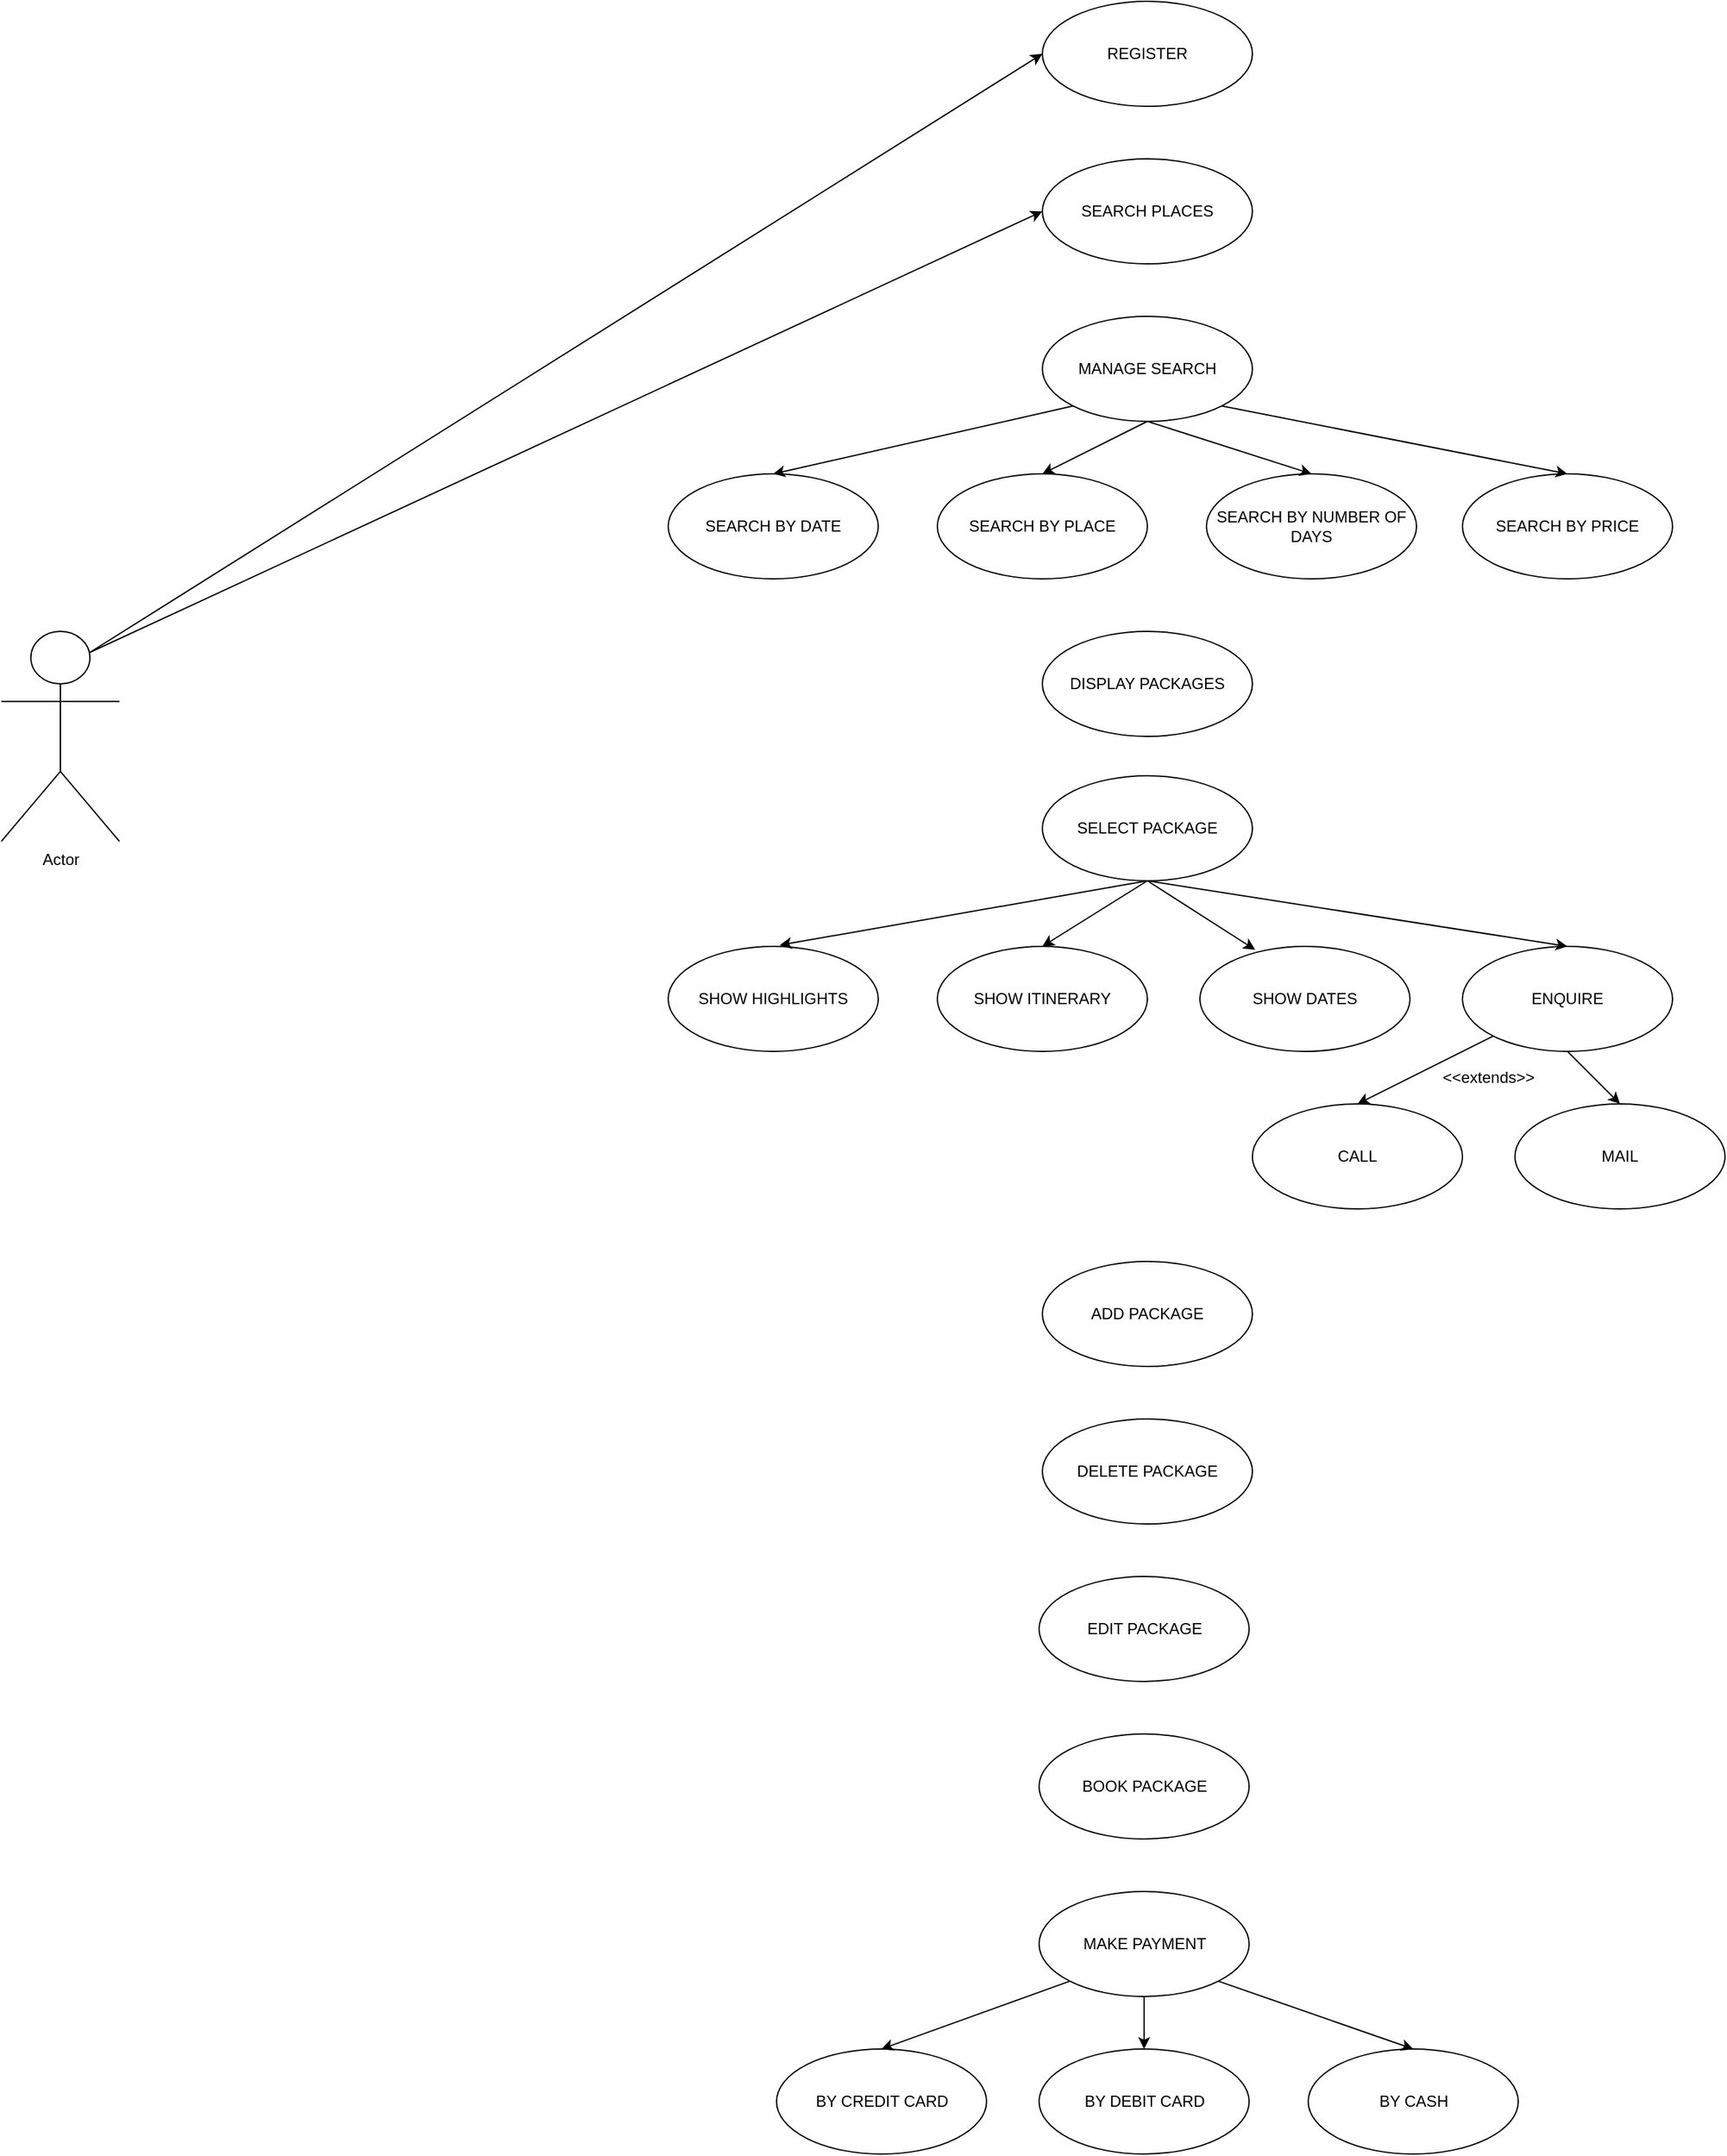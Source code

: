 <mxfile version="11.3.0" type="device" pages="1"><diagram id="cP-NqxEDBnYBOTIp1Vww" name="Page-1"><mxGraphModel dx="3066" dy="866" grid="1" gridSize="10" guides="1" tooltips="1" connect="1" arrows="1" fold="1" page="1" pageScale="1" pageWidth="850" pageHeight="1100" math="0" shadow="0"><root><mxCell id="0"/><mxCell id="1" parent="0"/><mxCell id="L6kvhbwWSRU6DlyMlotD-1" value="REGISTER" style="ellipse;whiteSpace=wrap;html=1;" parent="1" vertex="1"><mxGeometry x="320" y="40" width="160" height="80" as="geometry"/></mxCell><mxCell id="L6kvhbwWSRU6DlyMlotD-2" value="SEARCH BY DATE" style="ellipse;whiteSpace=wrap;html=1;" parent="1" vertex="1"><mxGeometry x="35" y="400" width="160" height="80" as="geometry"/></mxCell><mxCell id="L6kvhbwWSRU6DlyMlotD-3" value="MANAGE SEARCH" style="ellipse;whiteSpace=wrap;html=1;" parent="1" vertex="1"><mxGeometry x="320" y="280" width="160" height="80" as="geometry"/></mxCell><mxCell id="L6kvhbwWSRU6DlyMlotD-4" value="SEARCH PLACES" style="ellipse;whiteSpace=wrap;html=1;" parent="1" vertex="1"><mxGeometry x="320" y="160" width="160" height="80" as="geometry"/></mxCell><mxCell id="L6kvhbwWSRU6DlyMlotD-5" value="DISPLAY PACKAGES" style="ellipse;whiteSpace=wrap;html=1;" parent="1" vertex="1"><mxGeometry x="320" y="520" width="160" height="80" as="geometry"/></mxCell><mxCell id="L6kvhbwWSRU6DlyMlotD-6" value="SEARCH BY PRICE" style="ellipse;whiteSpace=wrap;html=1;" parent="1" vertex="1"><mxGeometry x="640" y="400" width="160" height="80" as="geometry"/></mxCell><mxCell id="L6kvhbwWSRU6DlyMlotD-7" value="SEARCH BY NUMBER OF DAYS" style="ellipse;whiteSpace=wrap;html=1;" parent="1" vertex="1"><mxGeometry x="445" y="400" width="160" height="80" as="geometry"/></mxCell><mxCell id="L6kvhbwWSRU6DlyMlotD-8" value="SEARCH BY PLACE" style="ellipse;whiteSpace=wrap;html=1;" parent="1" vertex="1"><mxGeometry x="240" y="400" width="160" height="80" as="geometry"/></mxCell><mxCell id="L6kvhbwWSRU6DlyMlotD-9" value="SELECT PACKAGE" style="ellipse;whiteSpace=wrap;html=1;" parent="1" vertex="1"><mxGeometry x="320" y="630" width="160" height="80" as="geometry"/></mxCell><mxCell id="L6kvhbwWSRU6DlyMlotD-10" value="SHOW DATES" style="ellipse;whiteSpace=wrap;html=1;" parent="1" vertex="1"><mxGeometry x="440" y="760" width="160" height="80" as="geometry"/></mxCell><mxCell id="L6kvhbwWSRU6DlyMlotD-11" value="SHOW ITINERARY" style="ellipse;whiteSpace=wrap;html=1;" parent="1" vertex="1"><mxGeometry x="240" y="760" width="160" height="80" as="geometry"/></mxCell><mxCell id="L6kvhbwWSRU6DlyMlotD-12" value="SHOW HIGHLIGHTS" style="ellipse;whiteSpace=wrap;html=1;" parent="1" vertex="1"><mxGeometry x="35" y="760" width="160" height="80" as="geometry"/></mxCell><mxCell id="L6kvhbwWSRU6DlyMlotD-13" value="ENQUIRE" style="ellipse;whiteSpace=wrap;html=1;" parent="1" vertex="1"><mxGeometry x="640" y="760" width="160" height="80" as="geometry"/></mxCell><mxCell id="L6kvhbwWSRU6DlyMlotD-14" value="CALL" style="ellipse;whiteSpace=wrap;html=1;" parent="1" vertex="1"><mxGeometry x="480" y="880" width="160" height="80" as="geometry"/></mxCell><mxCell id="L6kvhbwWSRU6DlyMlotD-15" value="MAIL" style="ellipse;whiteSpace=wrap;html=1;" parent="1" vertex="1"><mxGeometry x="680" y="880" width="160" height="80" as="geometry"/></mxCell><mxCell id="L6kvhbwWSRU6DlyMlotD-16" value="BY CREDIT CARD" style="ellipse;whiteSpace=wrap;html=1;" parent="1" vertex="1"><mxGeometry x="117.5" y="1600" width="160" height="80" as="geometry"/></mxCell><mxCell id="L6kvhbwWSRU6DlyMlotD-17" value="MAKE PAYMENT" style="ellipse;whiteSpace=wrap;html=1;" parent="1" vertex="1"><mxGeometry x="317.5" y="1480" width="160" height="80" as="geometry"/></mxCell><mxCell id="L6kvhbwWSRU6DlyMlotD-18" value="BOOK PACKAGE" style="ellipse;whiteSpace=wrap;html=1;" parent="1" vertex="1"><mxGeometry x="317.5" y="1360" width="160" height="80" as="geometry"/></mxCell><mxCell id="L6kvhbwWSRU6DlyMlotD-20" value="BY CASH" style="ellipse;whiteSpace=wrap;html=1;" parent="1" vertex="1"><mxGeometry x="522.5" y="1600" width="160" height="80" as="geometry"/></mxCell><mxCell id="L6kvhbwWSRU6DlyMlotD-21" value="BY DEBIT CARD" style="ellipse;whiteSpace=wrap;html=1;" parent="1" vertex="1"><mxGeometry x="317.5" y="1600" width="160" height="80" as="geometry"/></mxCell><mxCell id="L6kvhbwWSRU6DlyMlotD-22" value="Actor" style="shape=umlActor;verticalLabelPosition=bottom;labelBackgroundColor=#ffffff;verticalAlign=top;html=1;outlineConnect=0;" parent="1" vertex="1"><mxGeometry x="-473" y="520" width="90" height="160" as="geometry"/></mxCell><mxCell id="L6kvhbwWSRU6DlyMlotD-26" value="" style="endArrow=classic;html=1;exitX=0.5;exitY=1;exitDx=0;exitDy=0;" parent="1" source="L6kvhbwWSRU6DlyMlotD-9" edge="1"><mxGeometry width="50" height="50" relative="1" as="geometry"><mxPoint x="379.96" y="739.79" as="sourcePoint"/><mxPoint x="120" y="759" as="targetPoint"/></mxGeometry></mxCell><mxCell id="L6kvhbwWSRU6DlyMlotD-28" value="" style="endArrow=classic;html=1;exitX=0.5;exitY=1;exitDx=0;exitDy=0;entryX=0.5;entryY=0;entryDx=0;entryDy=0;" parent="1" source="L6kvhbwWSRU6DlyMlotD-9" target="L6kvhbwWSRU6DlyMlotD-11" edge="1"><mxGeometry width="50" height="50" relative="1" as="geometry"><mxPoint x="390" y="740" as="sourcePoint"/><mxPoint x="130.0" y="769" as="targetPoint"/></mxGeometry></mxCell><mxCell id="L6kvhbwWSRU6DlyMlotD-29" value="" style="endArrow=classic;html=1;entryX=0.263;entryY=0.032;entryDx=0;entryDy=0;entryPerimeter=0;" parent="1" target="L6kvhbwWSRU6DlyMlotD-10" edge="1"><mxGeometry width="50" height="50" relative="1" as="geometry"><mxPoint x="400" y="710" as="sourcePoint"/><mxPoint x="330.0" y="770" as="targetPoint"/></mxGeometry></mxCell><mxCell id="L6kvhbwWSRU6DlyMlotD-30" value="" style="endArrow=classic;html=1;entryX=0.5;entryY=0;entryDx=0;entryDy=0;" parent="1" target="L6kvhbwWSRU6DlyMlotD-13" edge="1"><mxGeometry width="50" height="50" relative="1" as="geometry"><mxPoint x="400" y="710" as="sourcePoint"/><mxPoint x="492.08" y="772.56" as="targetPoint"/></mxGeometry></mxCell><mxCell id="L6kvhbwWSRU6DlyMlotD-31" value="" style="endArrow=classic;html=1;entryX=0.5;entryY=0;entryDx=0;entryDy=0;" parent="1" source="L6kvhbwWSRU6DlyMlotD-13" target="L6kvhbwWSRU6DlyMlotD-14" edge="1"><mxGeometry width="50" height="50" relative="1" as="geometry"><mxPoint x="427.2" y="750.48" as="sourcePoint"/><mxPoint x="730" y="770" as="targetPoint"/></mxGeometry></mxCell><mxCell id="L6kvhbwWSRU6DlyMlotD-32" value="" style="endArrow=classic;html=1;entryX=0.5;entryY=0;entryDx=0;entryDy=0;exitX=0.5;exitY=1;exitDx=0;exitDy=0;" parent="1" source="L6kvhbwWSRU6DlyMlotD-13" target="L6kvhbwWSRU6DlyMlotD-15" edge="1"><mxGeometry width="50" height="50" relative="1" as="geometry"><mxPoint x="673.431" y="838.284" as="sourcePoint"/><mxPoint x="570" y="890" as="targetPoint"/></mxGeometry></mxCell><mxCell id="L6kvhbwWSRU6DlyMlotD-33" value="&amp;lt;&amp;lt;extends&amp;gt;&amp;gt;" style="text;html=1;strokeColor=none;fillColor=none;align=center;verticalAlign=middle;whiteSpace=wrap;rounded=0;" parent="1" vertex="1"><mxGeometry x="640" y="849.857" width="40" height="20" as="geometry"/></mxCell><mxCell id="L6kvhbwWSRU6DlyMlotD-34" value="" style="endArrow=classic;html=1;entryX=0.5;entryY=0;entryDx=0;entryDy=0;exitX=0;exitY=1;exitDx=0;exitDy=0;" parent="1" source="L6kvhbwWSRU6DlyMlotD-17" target="L6kvhbwWSRU6DlyMlotD-16" edge="1"><mxGeometry width="50" height="50" relative="1" as="geometry"><mxPoint x="37.5" y="1750" as="sourcePoint"/><mxPoint x="87.5" y="1700" as="targetPoint"/></mxGeometry></mxCell><mxCell id="L6kvhbwWSRU6DlyMlotD-35" value="" style="endArrow=classic;html=1;entryX=0.5;entryY=0;entryDx=0;entryDy=0;exitX=0.5;exitY=1;exitDx=0;exitDy=0;" parent="1" source="L6kvhbwWSRU6DlyMlotD-17" target="L6kvhbwWSRU6DlyMlotD-21" edge="1"><mxGeometry width="50" height="50" relative="1" as="geometry"><mxPoint x="350.931" y="1558.284" as="sourcePoint"/><mxPoint x="207.5" y="1610" as="targetPoint"/></mxGeometry></mxCell><mxCell id="L6kvhbwWSRU6DlyMlotD-36" value="" style="endArrow=classic;html=1;entryX=0.5;entryY=0;entryDx=0;entryDy=0;exitX=1;exitY=1;exitDx=0;exitDy=0;" parent="1" source="L6kvhbwWSRU6DlyMlotD-17" target="L6kvhbwWSRU6DlyMlotD-20" edge="1"><mxGeometry width="50" height="50" relative="1" as="geometry"><mxPoint x="407.5" y="1570" as="sourcePoint"/><mxPoint x="407.5" y="1610" as="targetPoint"/></mxGeometry></mxCell><mxCell id="L6kvhbwWSRU6DlyMlotD-37" value="" style="endArrow=classic;html=1;exitX=0;exitY=1;exitDx=0;exitDy=0;entryX=0.5;entryY=0;entryDx=0;entryDy=0;" parent="1" source="L6kvhbwWSRU6DlyMlotD-3" target="L6kvhbwWSRU6DlyMlotD-2" edge="1"><mxGeometry width="50" height="50" relative="1" as="geometry"><mxPoint x="110" y="330" as="sourcePoint"/><mxPoint x="-60" y="470" as="targetPoint"/></mxGeometry></mxCell><mxCell id="L6kvhbwWSRU6DlyMlotD-38" value="" style="endArrow=classic;html=1;exitX=0.5;exitY=1;exitDx=0;exitDy=0;entryX=0.5;entryY=0;entryDx=0;entryDy=0;" parent="1" source="L6kvhbwWSRU6DlyMlotD-3" target="L6kvhbwWSRU6DlyMlotD-8" edge="1"><mxGeometry width="50" height="50" relative="1" as="geometry"><mxPoint x="353.431" y="358.284" as="sourcePoint"/><mxPoint x="125" y="410" as="targetPoint"/></mxGeometry></mxCell><mxCell id="L6kvhbwWSRU6DlyMlotD-39" value="" style="endArrow=classic;html=1;entryX=0.5;entryY=0;entryDx=0;entryDy=0;" parent="1" target="L6kvhbwWSRU6DlyMlotD-7" edge="1"><mxGeometry width="50" height="50" relative="1" as="geometry"><mxPoint x="400" y="360" as="sourcePoint"/><mxPoint x="330" y="410" as="targetPoint"/></mxGeometry></mxCell><mxCell id="L6kvhbwWSRU6DlyMlotD-40" value="" style="endArrow=classic;html=1;entryX=0.5;entryY=0;entryDx=0;entryDy=0;exitX=1;exitY=1;exitDx=0;exitDy=0;" parent="1" source="L6kvhbwWSRU6DlyMlotD-3" target="L6kvhbwWSRU6DlyMlotD-6" edge="1"><mxGeometry width="50" height="50" relative="1" as="geometry"><mxPoint x="410" y="370" as="sourcePoint"/><mxPoint x="535" y="410" as="targetPoint"/></mxGeometry></mxCell><mxCell id="dpAeRks9pEqnY7ZEPMQD-1" value="" style="endArrow=classic;html=1;entryX=0;entryY=0.5;entryDx=0;entryDy=0;exitX=0.75;exitY=0.1;exitDx=0;exitDy=0;exitPerimeter=0;" edge="1" parent="1" source="L6kvhbwWSRU6DlyMlotD-22" target="L6kvhbwWSRU6DlyMlotD-1"><mxGeometry width="50" height="50" relative="1" as="geometry"><mxPoint x="-370" y="500" as="sourcePoint"/><mxPoint x="-320" y="450" as="targetPoint"/></mxGeometry></mxCell><mxCell id="dpAeRks9pEqnY7ZEPMQD-2" value="" style="endArrow=classic;html=1;entryX=0;entryY=0.5;entryDx=0;entryDy=0;exitX=0.75;exitY=0.1;exitDx=0;exitDy=0;exitPerimeter=0;" edge="1" parent="1" source="L6kvhbwWSRU6DlyMlotD-22" target="L6kvhbwWSRU6DlyMlotD-4"><mxGeometry width="50" height="50" relative="1" as="geometry"><mxPoint x="-400" y="540" as="sourcePoint"/><mxPoint x="-130" y="460" as="targetPoint"/></mxGeometry></mxCell><mxCell id="dpAeRks9pEqnY7ZEPMQD-3" value="ADD PACKAGE" style="ellipse;whiteSpace=wrap;html=1;" vertex="1" parent="1"><mxGeometry x="320" y="1000" width="160" height="80" as="geometry"/></mxCell><mxCell id="dpAeRks9pEqnY7ZEPMQD-4" value="DELETE PACKAGE" style="ellipse;whiteSpace=wrap;html=1;" vertex="1" parent="1"><mxGeometry x="320" y="1120" width="160" height="80" as="geometry"/></mxCell><mxCell id="dpAeRks9pEqnY7ZEPMQD-5" value="EDIT PACKAGE" style="ellipse;whiteSpace=wrap;html=1;" vertex="1" parent="1"><mxGeometry x="317.5" y="1240" width="160" height="80" as="geometry"/></mxCell></root></mxGraphModel></diagram></mxfile>